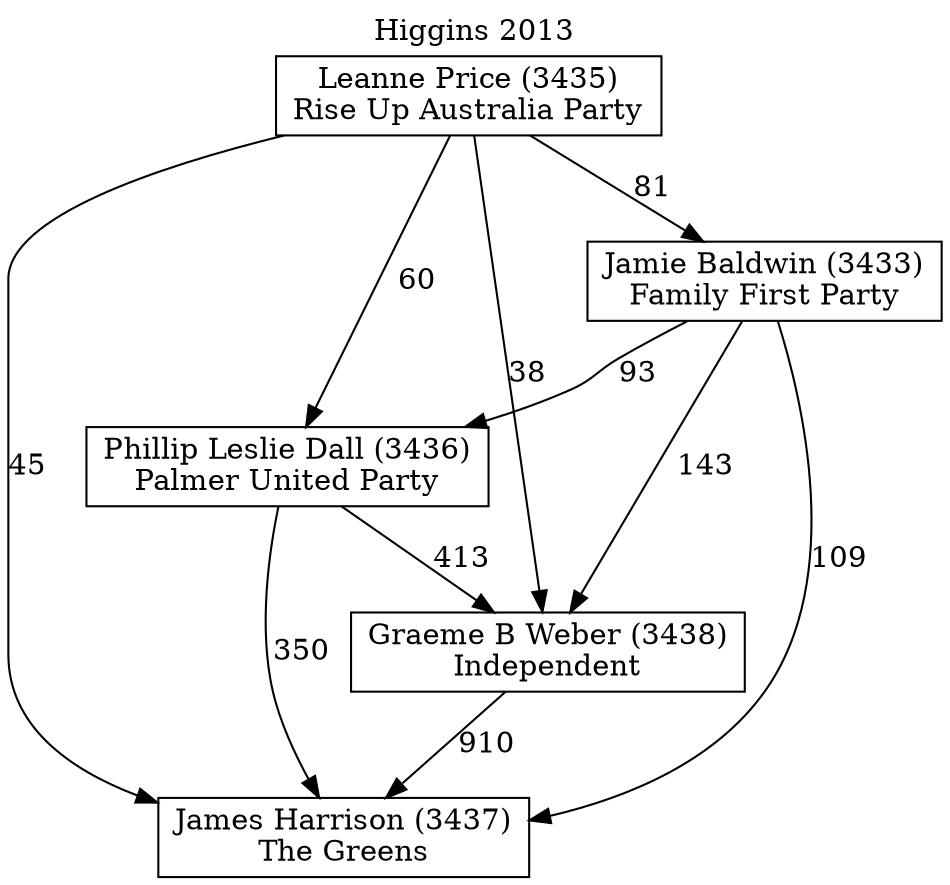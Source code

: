 // House preference flow
digraph "James Harrison (3437)_Higgins_2013" {
	graph [label="Higgins 2013" labelloc=t mclimit=10]
	node [shape=box]
	"Graeme B Weber (3438)" [label="Graeme B Weber (3438)
Independent"]
	"James Harrison (3437)" [label="James Harrison (3437)
The Greens"]
	"Jamie Baldwin (3433)" [label="Jamie Baldwin (3433)
Family First Party"]
	"Leanne Price (3435)" [label="Leanne Price (3435)
Rise Up Australia Party"]
	"Phillip Leslie Dall (3436)" [label="Phillip Leslie Dall (3436)
Palmer United Party"]
	"Graeme B Weber (3438)" -> "James Harrison (3437)" [label=910]
	"Jamie Baldwin (3433)" -> "Graeme B Weber (3438)" [label=143]
	"Jamie Baldwin (3433)" -> "James Harrison (3437)" [label=109]
	"Jamie Baldwin (3433)" -> "Phillip Leslie Dall (3436)" [label=93]
	"Leanne Price (3435)" -> "Graeme B Weber (3438)" [label=38]
	"Leanne Price (3435)" -> "James Harrison (3437)" [label=45]
	"Leanne Price (3435)" -> "Jamie Baldwin (3433)" [label=81]
	"Leanne Price (3435)" -> "Phillip Leslie Dall (3436)" [label=60]
	"Phillip Leslie Dall (3436)" -> "Graeme B Weber (3438)" [label=413]
	"Phillip Leslie Dall (3436)" -> "James Harrison (3437)" [label=350]
}
